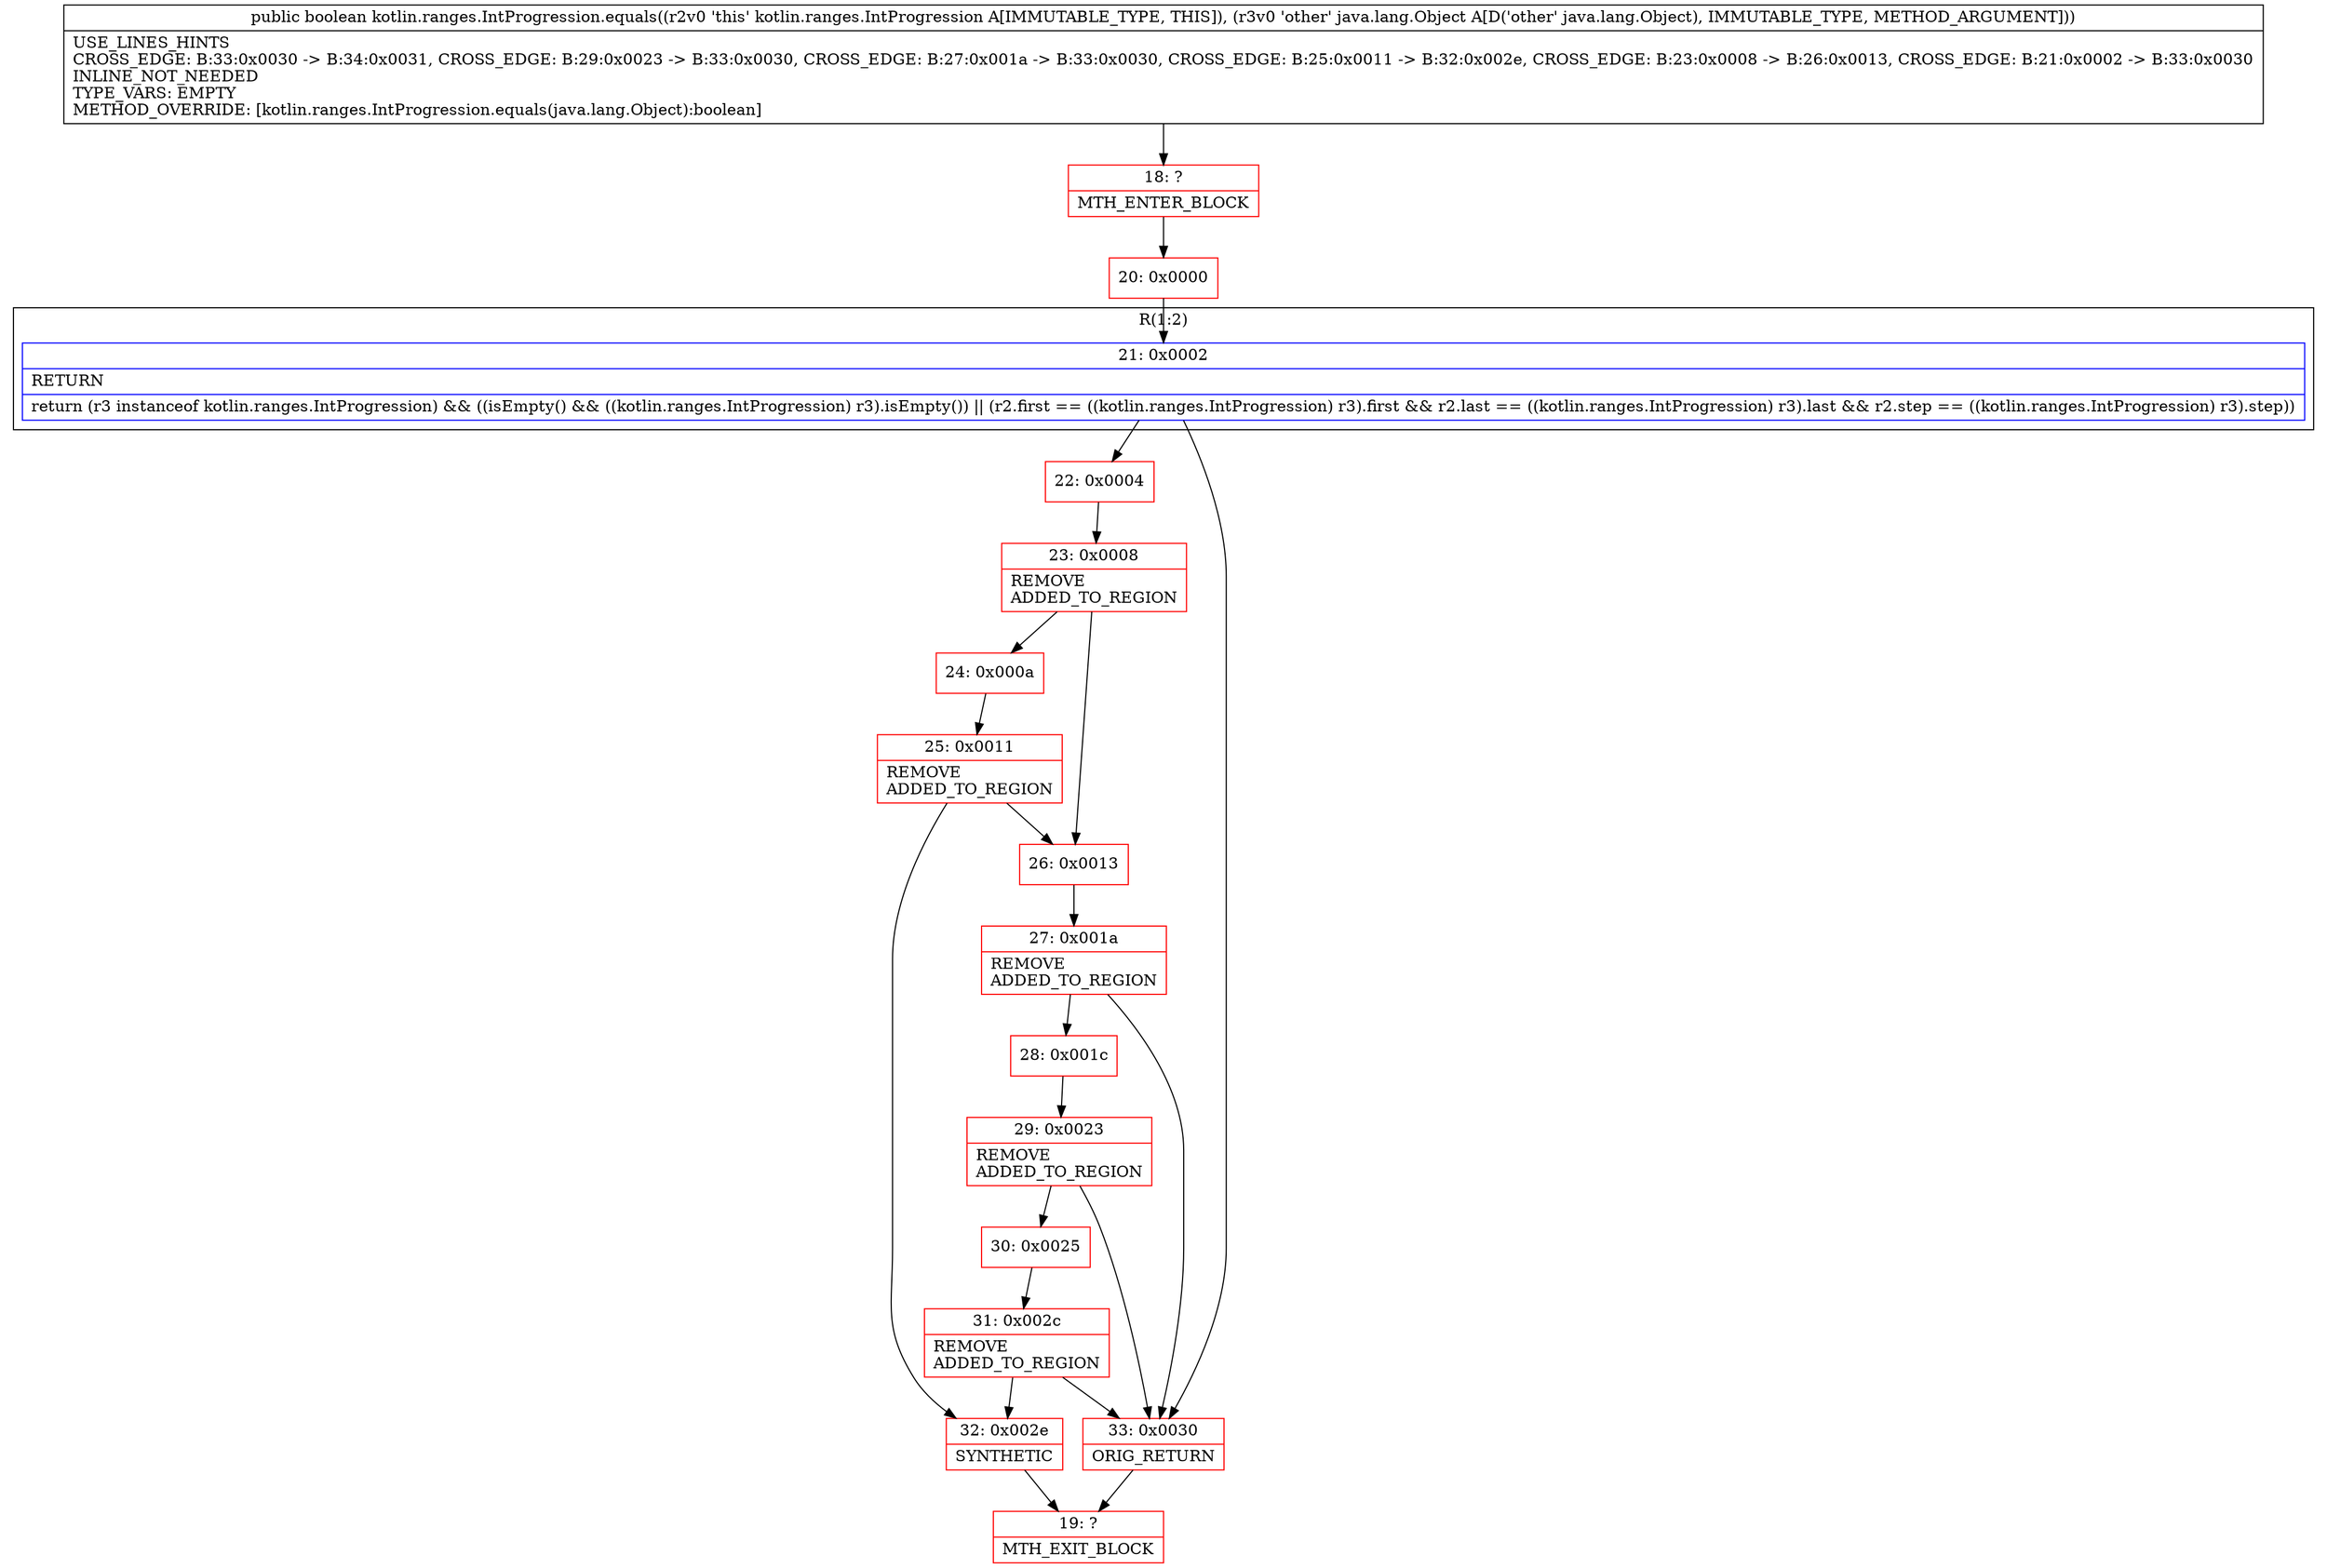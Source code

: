 digraph "CFG forkotlin.ranges.IntProgression.equals(Ljava\/lang\/Object;)Z" {
subgraph cluster_Region_1061802331 {
label = "R(1:2)";
node [shape=record,color=blue];
Node_21 [shape=record,label="{21\:\ 0x0002|RETURN\l|return (r3 instanceof kotlin.ranges.IntProgression) && ((isEmpty() && ((kotlin.ranges.IntProgression) r3).isEmpty()) \|\| (r2.first == ((kotlin.ranges.IntProgression) r3).first && r2.last == ((kotlin.ranges.IntProgression) r3).last && r2.step == ((kotlin.ranges.IntProgression) r3).step))\l}"];
}
Node_18 [shape=record,color=red,label="{18\:\ ?|MTH_ENTER_BLOCK\l}"];
Node_20 [shape=record,color=red,label="{20\:\ 0x0000}"];
Node_22 [shape=record,color=red,label="{22\:\ 0x0004}"];
Node_23 [shape=record,color=red,label="{23\:\ 0x0008|REMOVE\lADDED_TO_REGION\l}"];
Node_24 [shape=record,color=red,label="{24\:\ 0x000a}"];
Node_25 [shape=record,color=red,label="{25\:\ 0x0011|REMOVE\lADDED_TO_REGION\l}"];
Node_32 [shape=record,color=red,label="{32\:\ 0x002e|SYNTHETIC\l}"];
Node_19 [shape=record,color=red,label="{19\:\ ?|MTH_EXIT_BLOCK\l}"];
Node_26 [shape=record,color=red,label="{26\:\ 0x0013}"];
Node_27 [shape=record,color=red,label="{27\:\ 0x001a|REMOVE\lADDED_TO_REGION\l}"];
Node_28 [shape=record,color=red,label="{28\:\ 0x001c}"];
Node_29 [shape=record,color=red,label="{29\:\ 0x0023|REMOVE\lADDED_TO_REGION\l}"];
Node_30 [shape=record,color=red,label="{30\:\ 0x0025}"];
Node_31 [shape=record,color=red,label="{31\:\ 0x002c|REMOVE\lADDED_TO_REGION\l}"];
Node_33 [shape=record,color=red,label="{33\:\ 0x0030|ORIG_RETURN\l}"];
MethodNode[shape=record,label="{public boolean kotlin.ranges.IntProgression.equals((r2v0 'this' kotlin.ranges.IntProgression A[IMMUTABLE_TYPE, THIS]), (r3v0 'other' java.lang.Object A[D('other' java.lang.Object), IMMUTABLE_TYPE, METHOD_ARGUMENT]))  | USE_LINES_HINTS\lCROSS_EDGE: B:33:0x0030 \-\> B:34:0x0031, CROSS_EDGE: B:29:0x0023 \-\> B:33:0x0030, CROSS_EDGE: B:27:0x001a \-\> B:33:0x0030, CROSS_EDGE: B:25:0x0011 \-\> B:32:0x002e, CROSS_EDGE: B:23:0x0008 \-\> B:26:0x0013, CROSS_EDGE: B:21:0x0002 \-\> B:33:0x0030\lINLINE_NOT_NEEDED\lTYPE_VARS: EMPTY\lMETHOD_OVERRIDE: [kotlin.ranges.IntProgression.equals(java.lang.Object):boolean]\l}"];
MethodNode -> Node_18;Node_21 -> Node_22;
Node_21 -> Node_33;
Node_18 -> Node_20;
Node_20 -> Node_21;
Node_22 -> Node_23;
Node_23 -> Node_24;
Node_23 -> Node_26;
Node_24 -> Node_25;
Node_25 -> Node_26;
Node_25 -> Node_32;
Node_32 -> Node_19;
Node_26 -> Node_27;
Node_27 -> Node_28;
Node_27 -> Node_33;
Node_28 -> Node_29;
Node_29 -> Node_30;
Node_29 -> Node_33;
Node_30 -> Node_31;
Node_31 -> Node_32;
Node_31 -> Node_33;
Node_33 -> Node_19;
}

